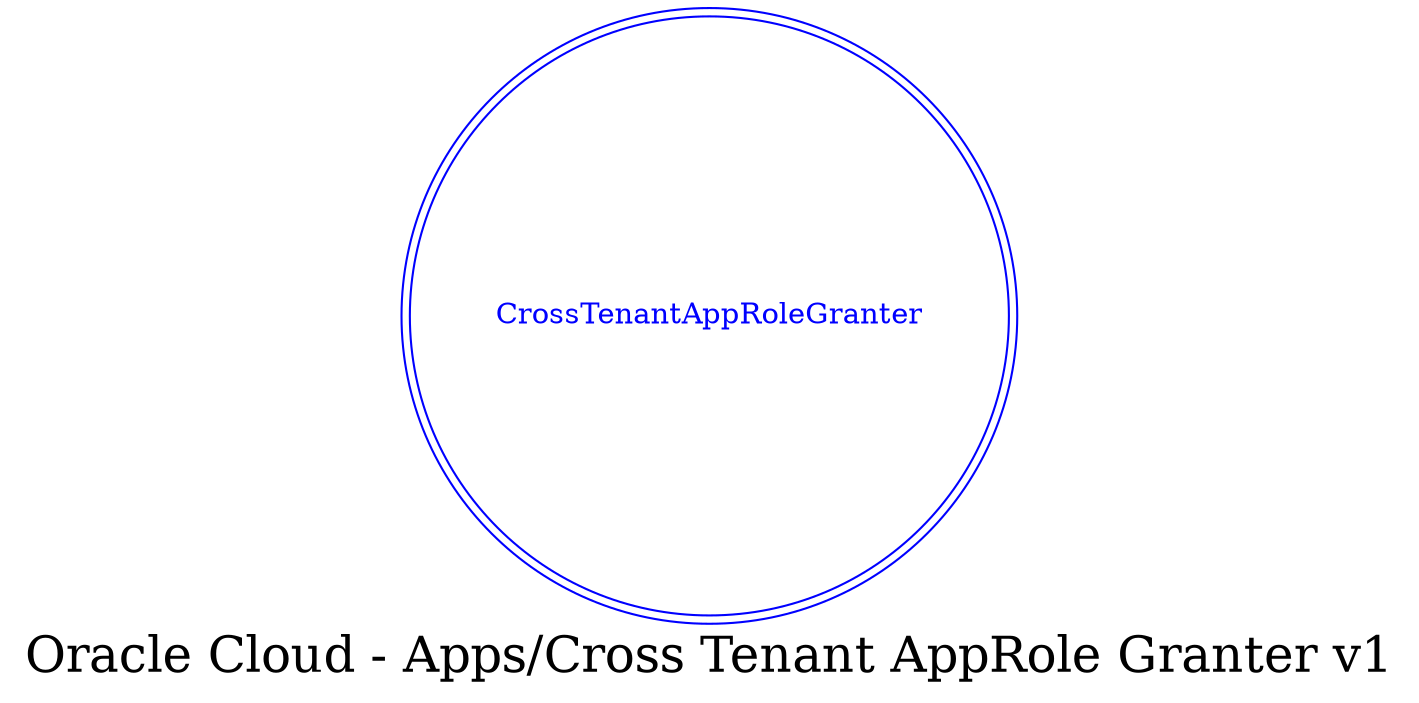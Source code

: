 digraph LexiconGraph {
graph[label="Oracle Cloud - Apps/Cross Tenant AppRole Granter v1", fontsize=24]
splines=true
"CrossTenantAppRoleGranter" [color=blue, fontcolor=blue, shape=doublecircle]
}
